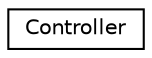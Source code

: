 digraph "Graphical Class Hierarchy"
{
 // LATEX_PDF_SIZE
  edge [fontname="Helvetica",fontsize="10",labelfontname="Helvetica",labelfontsize="10"];
  node [fontname="Helvetica",fontsize="10",shape=record];
  rankdir="LR";
  Node0 [label="Controller",height=0.2,width=0.4,color="black", fillcolor="white", style="filled",URL="$classController.html",tooltip=" "];
}
